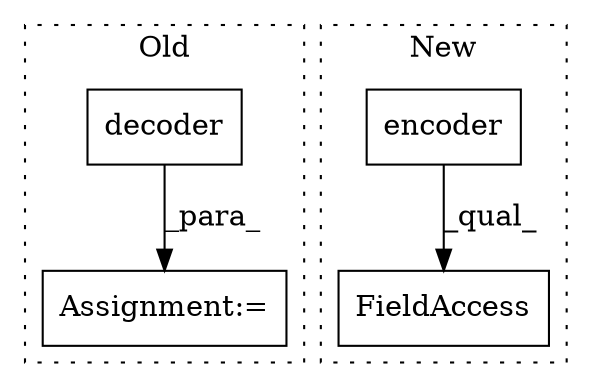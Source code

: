 digraph G {
subgraph cluster0 {
1 [label="decoder" a="32" s="3791,3819" l="8,1" shape="box"];
4 [label="Assignment:=" a="7" s="3836" l="1" shape="box"];
label = "Old";
style="dotted";
}
subgraph cluster1 {
2 [label="encoder" a="32" s="3621,3634" l="8,1" shape="box"];
3 [label="FieldAccess" a="22" s="3652" l="27" shape="box"];
label = "New";
style="dotted";
}
1 -> 4 [label="_para_"];
2 -> 3 [label="_qual_"];
}